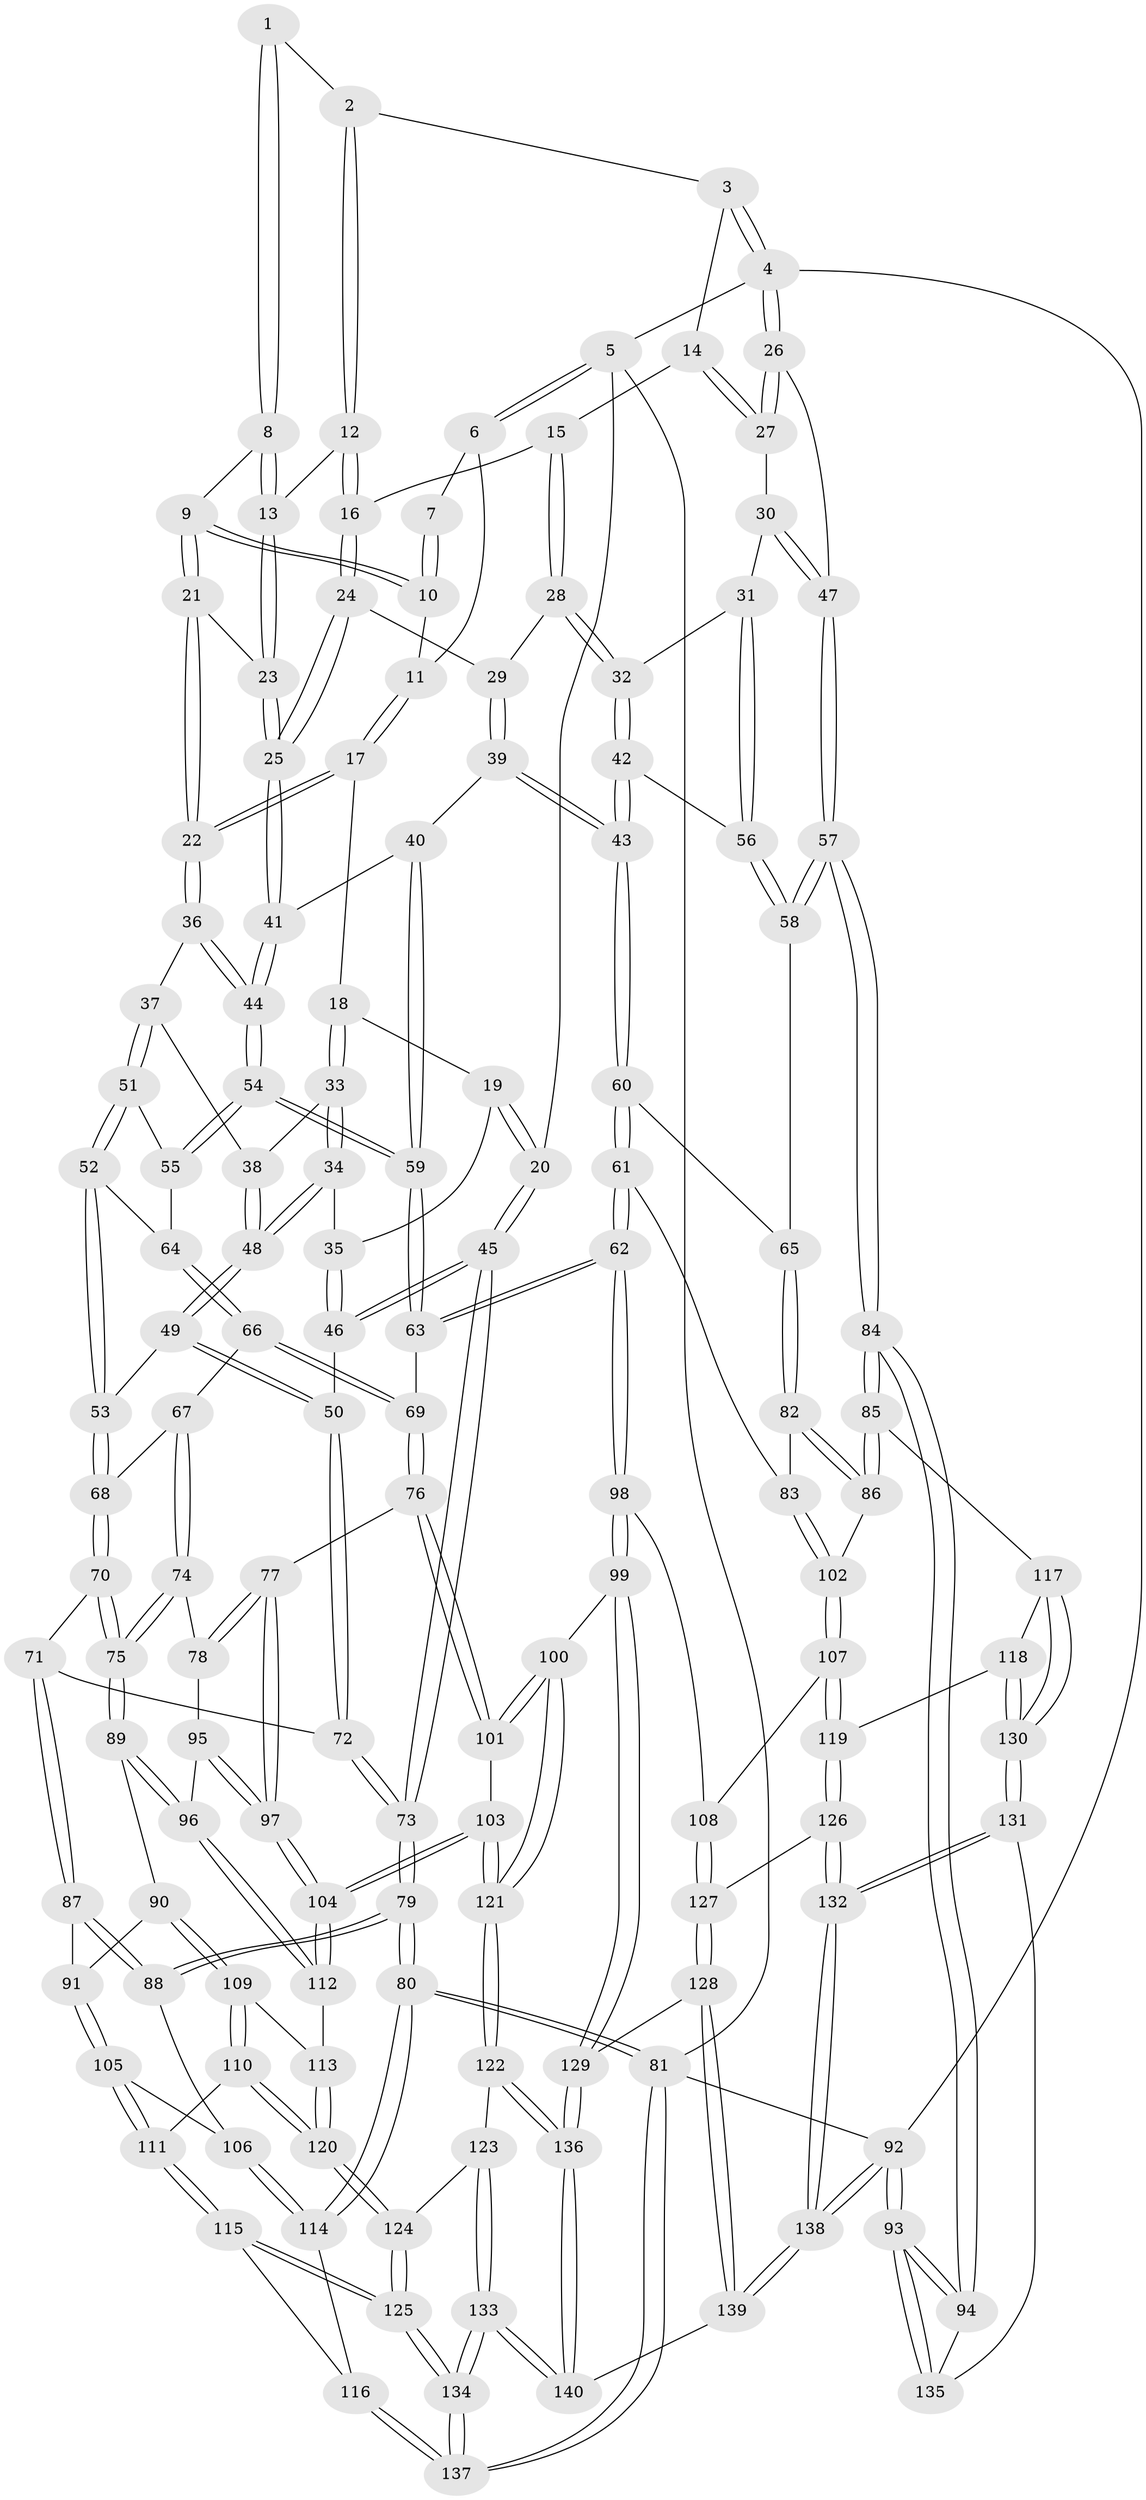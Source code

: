 // coarse degree distribution, {3: 0.13953488372093023, 5: 0.3953488372093023, 6: 0.08139534883720931, 4: 0.37209302325581395, 2: 0.011627906976744186}
// Generated by graph-tools (version 1.1) at 2025/24/03/03/25 07:24:40]
// undirected, 140 vertices, 347 edges
graph export_dot {
graph [start="1"]
  node [color=gray90,style=filled];
  1 [pos="+0.5568428014305759+0"];
  2 [pos="+0.6617384491898538+0"];
  3 [pos="+0.8340160266071218+0"];
  4 [pos="+1+0"];
  5 [pos="+0+0"];
  6 [pos="+0.2613965005397877+0"];
  7 [pos="+0.5190703292744161+0"];
  8 [pos="+0.56704080992351+0.12355863932862673"];
  9 [pos="+0.47826282309149354+0.11012149864429968"];
  10 [pos="+0.4783802028411639+0.08365512610572415"];
  11 [pos="+0.29047566058487173+0.03814162940797436"];
  12 [pos="+0.6498189167589224+0.11197998206670642"];
  13 [pos="+0.6158890217442786+0.13661972060569036"];
  14 [pos="+0.8088298917374986+0.15986794453207243"];
  15 [pos="+0.8002732386419398+0.16529950442858085"];
  16 [pos="+0.7201271948411188+0.15780320924439617"];
  17 [pos="+0.2913407970683197+0.16536247104020096"];
  18 [pos="+0.18183670313832012+0.18410227937851953"];
  19 [pos="+0.0741876731635144+0.15487753115266908"];
  20 [pos="+0+0"];
  21 [pos="+0.43479391672777673+0.1853438791409165"];
  22 [pos="+0.3586870740747064+0.22353685799643488"];
  23 [pos="+0.5824360237550467+0.24791396655630624"];
  24 [pos="+0.6766193644044569+0.2345345718797736"];
  25 [pos="+0.5838566316315676+0.25065665253045144"];
  26 [pos="+1+0.02098810699781107"];
  27 [pos="+0.9368819195382246+0.19778507747072016"];
  28 [pos="+0.7827040669923006+0.2398395523327954"];
  29 [pos="+0.7109274158286953+0.27152203112745055"];
  30 [pos="+0.896247746954123+0.3160995325543266"];
  31 [pos="+0.8799165081906233+0.33190670294587105"];
  32 [pos="+0.7929889238050521+0.27268915650551"];
  33 [pos="+0.1774830546430843+0.25098239377405057"];
  34 [pos="+0.155001435339402+0.33587561906455876"];
  35 [pos="+0.07049812952906537+0.2852361779364489"];
  36 [pos="+0.35881904140819687+0.24605631552726479"];
  37 [pos="+0.27937560612678125+0.3286323547199527"];
  38 [pos="+0.2538709475506337+0.3341761222091643"];
  39 [pos="+0.6851197494406006+0.37926578733674376"];
  40 [pos="+0.6553623703342155+0.37618213598516614"];
  41 [pos="+0.5847954219291329+0.28264140378293795"];
  42 [pos="+0.728706971218653+0.38965543907406197"];
  43 [pos="+0.7132649394426394+0.393663833646088"];
  44 [pos="+0.4415565174586468+0.37895166304613265"];
  45 [pos="+0+0.36657942419474665"];
  46 [pos="+0+0.37837645800630904"];
  47 [pos="+1+0.4243551427886223"];
  48 [pos="+0.1684410455374327+0.3680417782114124"];
  49 [pos="+0.13860512560454177+0.45505246669669364"];
  50 [pos="+0.12123975765285583+0.4620127913801684"];
  51 [pos="+0.2892401625979042+0.41714040308327477"];
  52 [pos="+0.2074901622296382+0.4537581478746092"];
  53 [pos="+0.1415358934949462+0.4561165715929266"];
  54 [pos="+0.45005888651798065+0.46338389427249743"];
  55 [pos="+0.31618640185281166+0.4352481751016661"];
  56 [pos="+0.858659894593661+0.4006556163354963"];
  57 [pos="+1+0.49303661568323437"];
  58 [pos="+0.9188105739629574+0.49985056899886326"];
  59 [pos="+0.47960451824997213+0.5235091192841916"];
  60 [pos="+0.7216914856801611+0.49378752675113174"];
  61 [pos="+0.6539122380195517+0.6045550302232077"];
  62 [pos="+0.6016838696830339+0.6244748358267009"];
  63 [pos="+0.4796383600011861+0.5252188748128824"];
  64 [pos="+0.27786651176729876+0.4965793106983834"];
  65 [pos="+0.8843331902418464+0.5350990947247843"];
  66 [pos="+0.29762655310528285+0.5446704202395405"];
  67 [pos="+0.28463067725420843+0.554567786259377"];
  68 [pos="+0.21846043322247652+0.5425062630027528"];
  69 [pos="+0.47718734828458714+0.5270351798889107"];
  70 [pos="+0.19307826200112452+0.6271169798486327"];
  71 [pos="+0.10111085790746568+0.6018537272508503"];
  72 [pos="+0.0923772182832831+0.5246130644933071"];
  73 [pos="+0+0.5726662047670211"];
  74 [pos="+0.26868028619453393+0.6334062360991984"];
  75 [pos="+0.22235928385818604+0.6544329277008532"];
  76 [pos="+0.41606254194080305+0.6180590752514064"];
  77 [pos="+0.3773476504687518+0.639482592364095"];
  78 [pos="+0.307550989030446+0.6488767038638594"];
  79 [pos="+0+0.681623249994629"];
  80 [pos="+0+0.8319806644522098"];
  81 [pos="+0+1"];
  82 [pos="+0.8830399645564607+0.538205305453305"];
  83 [pos="+0.7666625100486183+0.6291939027879137"];
  84 [pos="+1+0.7729637984526008"];
  85 [pos="+1+0.764288513410396"];
  86 [pos="+0.9091034647992567+0.6964842650899946"];
  87 [pos="+0.08042123707679127+0.6357887648209"];
  88 [pos="+0+0.6682965777542103"];
  89 [pos="+0.21903656960148074+0.676615640353685"];
  90 [pos="+0.2047128471722827+0.6968851251030383"];
  91 [pos="+0.094218189709087+0.6718371592569409"];
  92 [pos="+1+1"];
  93 [pos="+1+1"];
  94 [pos="+1+0.787047329264484"];
  95 [pos="+0.3075145209779433+0.6527446157116323"];
  96 [pos="+0.28064798166932947+0.7273703835005672"];
  97 [pos="+0.3311436158685798+0.7642812828562731"];
  98 [pos="+0.6017636057652553+0.7380489615779714"];
  99 [pos="+0.5380653568050943+0.815322468265496"];
  100 [pos="+0.4920567717763504+0.8275522378090493"];
  101 [pos="+0.4219527523810131+0.6885864816358351"];
  102 [pos="+0.8196462885560565+0.7336617874207463"];
  103 [pos="+0.33917192910966926+0.778495531295505"];
  104 [pos="+0.33018937760243283+0.7707295173810805"];
  105 [pos="+0.10479315869583966+0.7467438155195201"];
  106 [pos="+0.04347685868560859+0.7322322177889652"];
  107 [pos="+0.7993401021945934+0.7768192526329207"];
  108 [pos="+0.7000730281000157+0.7822954951575676"];
  109 [pos="+0.19866873990046827+0.7119380405988845"];
  110 [pos="+0.17116074294898487+0.7767771156353158"];
  111 [pos="+0.11709963678990941+0.7701920848668533"];
  112 [pos="+0.3077221574525918+0.7663146092599185"];
  113 [pos="+0.30072482905835557+0.7686833407267245"];
  114 [pos="+0+0.8528699712904768"];
  115 [pos="+0.02095437304088877+0.8613399065214115"];
  116 [pos="+0.013779212806502591+0.8613561309833684"];
  117 [pos="+0.969687493508794+0.8107745779327624"];
  118 [pos="+0.8549212822924982+0.8404986094062302"];
  119 [pos="+0.824198058467035+0.8243984276880103"];
  120 [pos="+0.19817632630674745+0.8052600261134985"];
  121 [pos="+0.4105555425108949+0.8763590468342181"];
  122 [pos="+0.386242638891133+0.9280290724309637"];
  123 [pos="+0.2254760198571049+0.8665377373549326"];
  124 [pos="+0.205138961298673+0.8549127613684143"];
  125 [pos="+0.12681609169149896+0.9392787399786429"];
  126 [pos="+0.7628483722398319+0.9222903389609035"];
  127 [pos="+0.7068755540125955+0.9394023469345482"];
  128 [pos="+0.6587189874568079+0.9861843382562413"];
  129 [pos="+0.6411240786422807+0.9692918255678667"];
  130 [pos="+0.8954089590382801+0.9426025994908301"];
  131 [pos="+0.9005515765513692+0.9629868217263573"];
  132 [pos="+0.8841685509130365+0.9969860526902341"];
  133 [pos="+0.2374675921050793+1"];
  134 [pos="+0.20015271920313343+1"];
  135 [pos="+0.9432446693124896+0.9441013304511556"];
  136 [pos="+0.38314989660978804+0.9759836624958312"];
  137 [pos="+0.060803599984098886+1"];
  138 [pos="+0.8803288519663287+1"];
  139 [pos="+0.6701576415027126+1"];
  140 [pos="+0.32817648310210207+1"];
  1 -- 2;
  1 -- 8;
  1 -- 8;
  2 -- 3;
  2 -- 12;
  2 -- 12;
  3 -- 4;
  3 -- 4;
  3 -- 14;
  4 -- 5;
  4 -- 26;
  4 -- 26;
  4 -- 92;
  5 -- 6;
  5 -- 6;
  5 -- 20;
  5 -- 81;
  6 -- 7;
  6 -- 11;
  7 -- 10;
  7 -- 10;
  8 -- 9;
  8 -- 13;
  8 -- 13;
  9 -- 10;
  9 -- 10;
  9 -- 21;
  9 -- 21;
  10 -- 11;
  11 -- 17;
  11 -- 17;
  12 -- 13;
  12 -- 16;
  12 -- 16;
  13 -- 23;
  13 -- 23;
  14 -- 15;
  14 -- 27;
  14 -- 27;
  15 -- 16;
  15 -- 28;
  15 -- 28;
  16 -- 24;
  16 -- 24;
  17 -- 18;
  17 -- 22;
  17 -- 22;
  18 -- 19;
  18 -- 33;
  18 -- 33;
  19 -- 20;
  19 -- 20;
  19 -- 35;
  20 -- 45;
  20 -- 45;
  21 -- 22;
  21 -- 22;
  21 -- 23;
  22 -- 36;
  22 -- 36;
  23 -- 25;
  23 -- 25;
  24 -- 25;
  24 -- 25;
  24 -- 29;
  25 -- 41;
  25 -- 41;
  26 -- 27;
  26 -- 27;
  26 -- 47;
  27 -- 30;
  28 -- 29;
  28 -- 32;
  28 -- 32;
  29 -- 39;
  29 -- 39;
  30 -- 31;
  30 -- 47;
  30 -- 47;
  31 -- 32;
  31 -- 56;
  31 -- 56;
  32 -- 42;
  32 -- 42;
  33 -- 34;
  33 -- 34;
  33 -- 38;
  34 -- 35;
  34 -- 48;
  34 -- 48;
  35 -- 46;
  35 -- 46;
  36 -- 37;
  36 -- 44;
  36 -- 44;
  37 -- 38;
  37 -- 51;
  37 -- 51;
  38 -- 48;
  38 -- 48;
  39 -- 40;
  39 -- 43;
  39 -- 43;
  40 -- 41;
  40 -- 59;
  40 -- 59;
  41 -- 44;
  41 -- 44;
  42 -- 43;
  42 -- 43;
  42 -- 56;
  43 -- 60;
  43 -- 60;
  44 -- 54;
  44 -- 54;
  45 -- 46;
  45 -- 46;
  45 -- 73;
  45 -- 73;
  46 -- 50;
  47 -- 57;
  47 -- 57;
  48 -- 49;
  48 -- 49;
  49 -- 50;
  49 -- 50;
  49 -- 53;
  50 -- 72;
  50 -- 72;
  51 -- 52;
  51 -- 52;
  51 -- 55;
  52 -- 53;
  52 -- 53;
  52 -- 64;
  53 -- 68;
  53 -- 68;
  54 -- 55;
  54 -- 55;
  54 -- 59;
  54 -- 59;
  55 -- 64;
  56 -- 58;
  56 -- 58;
  57 -- 58;
  57 -- 58;
  57 -- 84;
  57 -- 84;
  58 -- 65;
  59 -- 63;
  59 -- 63;
  60 -- 61;
  60 -- 61;
  60 -- 65;
  61 -- 62;
  61 -- 62;
  61 -- 83;
  62 -- 63;
  62 -- 63;
  62 -- 98;
  62 -- 98;
  63 -- 69;
  64 -- 66;
  64 -- 66;
  65 -- 82;
  65 -- 82;
  66 -- 67;
  66 -- 69;
  66 -- 69;
  67 -- 68;
  67 -- 74;
  67 -- 74;
  68 -- 70;
  68 -- 70;
  69 -- 76;
  69 -- 76;
  70 -- 71;
  70 -- 75;
  70 -- 75;
  71 -- 72;
  71 -- 87;
  71 -- 87;
  72 -- 73;
  72 -- 73;
  73 -- 79;
  73 -- 79;
  74 -- 75;
  74 -- 75;
  74 -- 78;
  75 -- 89;
  75 -- 89;
  76 -- 77;
  76 -- 101;
  76 -- 101;
  77 -- 78;
  77 -- 78;
  77 -- 97;
  77 -- 97;
  78 -- 95;
  79 -- 80;
  79 -- 80;
  79 -- 88;
  79 -- 88;
  80 -- 81;
  80 -- 81;
  80 -- 114;
  80 -- 114;
  81 -- 137;
  81 -- 137;
  81 -- 92;
  82 -- 83;
  82 -- 86;
  82 -- 86;
  83 -- 102;
  83 -- 102;
  84 -- 85;
  84 -- 85;
  84 -- 94;
  84 -- 94;
  85 -- 86;
  85 -- 86;
  85 -- 117;
  86 -- 102;
  87 -- 88;
  87 -- 88;
  87 -- 91;
  88 -- 106;
  89 -- 90;
  89 -- 96;
  89 -- 96;
  90 -- 91;
  90 -- 109;
  90 -- 109;
  91 -- 105;
  91 -- 105;
  92 -- 93;
  92 -- 93;
  92 -- 138;
  92 -- 138;
  93 -- 94;
  93 -- 94;
  93 -- 135;
  93 -- 135;
  94 -- 135;
  95 -- 96;
  95 -- 97;
  95 -- 97;
  96 -- 112;
  96 -- 112;
  97 -- 104;
  97 -- 104;
  98 -- 99;
  98 -- 99;
  98 -- 108;
  99 -- 100;
  99 -- 129;
  99 -- 129;
  100 -- 101;
  100 -- 101;
  100 -- 121;
  100 -- 121;
  101 -- 103;
  102 -- 107;
  102 -- 107;
  103 -- 104;
  103 -- 104;
  103 -- 121;
  103 -- 121;
  104 -- 112;
  104 -- 112;
  105 -- 106;
  105 -- 111;
  105 -- 111;
  106 -- 114;
  106 -- 114;
  107 -- 108;
  107 -- 119;
  107 -- 119;
  108 -- 127;
  108 -- 127;
  109 -- 110;
  109 -- 110;
  109 -- 113;
  110 -- 111;
  110 -- 120;
  110 -- 120;
  111 -- 115;
  111 -- 115;
  112 -- 113;
  113 -- 120;
  113 -- 120;
  114 -- 116;
  115 -- 116;
  115 -- 125;
  115 -- 125;
  116 -- 137;
  116 -- 137;
  117 -- 118;
  117 -- 130;
  117 -- 130;
  118 -- 119;
  118 -- 130;
  118 -- 130;
  119 -- 126;
  119 -- 126;
  120 -- 124;
  120 -- 124;
  121 -- 122;
  121 -- 122;
  122 -- 123;
  122 -- 136;
  122 -- 136;
  123 -- 124;
  123 -- 133;
  123 -- 133;
  124 -- 125;
  124 -- 125;
  125 -- 134;
  125 -- 134;
  126 -- 127;
  126 -- 132;
  126 -- 132;
  127 -- 128;
  127 -- 128;
  128 -- 129;
  128 -- 139;
  128 -- 139;
  129 -- 136;
  129 -- 136;
  130 -- 131;
  130 -- 131;
  131 -- 132;
  131 -- 132;
  131 -- 135;
  132 -- 138;
  132 -- 138;
  133 -- 134;
  133 -- 134;
  133 -- 140;
  133 -- 140;
  134 -- 137;
  134 -- 137;
  136 -- 140;
  136 -- 140;
  138 -- 139;
  138 -- 139;
  139 -- 140;
}

